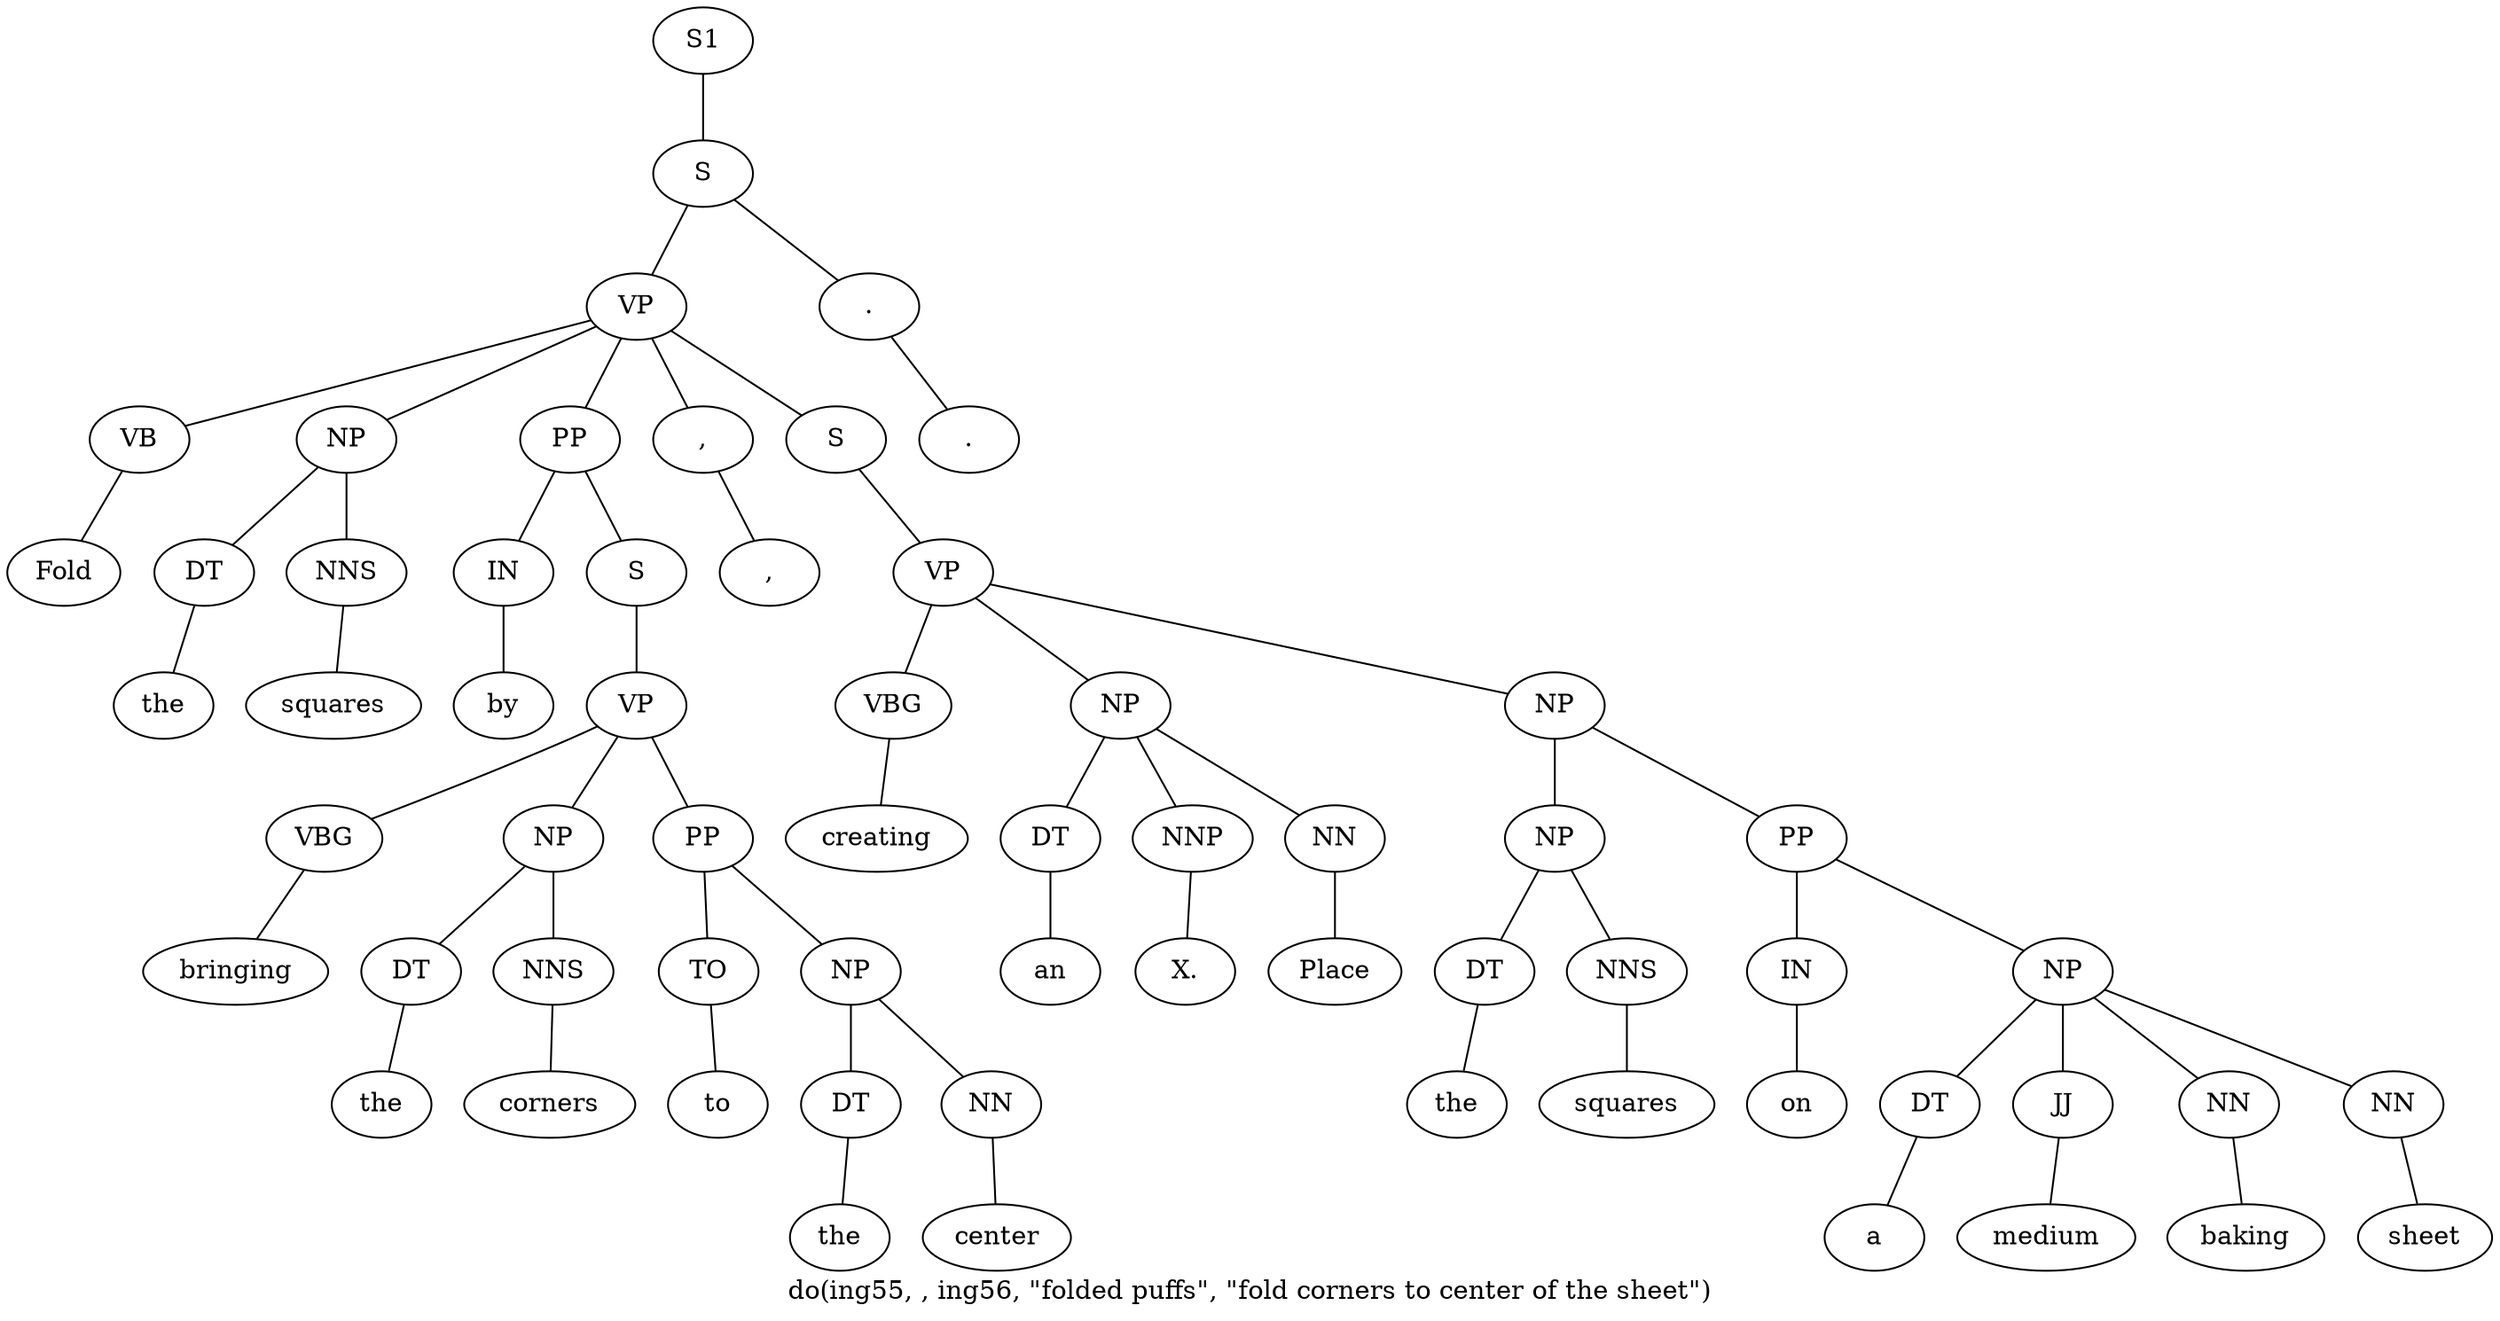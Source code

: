 graph SyntaxGraph {
	label = "do(ing55, , ing56, \"folded puffs\", \"fold corners to center of the sheet\")";
	Node0 [label="S1"];
	Node1 [label="S"];
	Node2 [label="VP"];
	Node3 [label="VB"];
	Node4 [label="Fold"];
	Node5 [label="NP"];
	Node6 [label="DT"];
	Node7 [label="the"];
	Node8 [label="NNS"];
	Node9 [label="squares"];
	Node10 [label="PP"];
	Node11 [label="IN"];
	Node12 [label="by"];
	Node13 [label="S"];
	Node14 [label="VP"];
	Node15 [label="VBG"];
	Node16 [label="bringing"];
	Node17 [label="NP"];
	Node18 [label="DT"];
	Node19 [label="the"];
	Node20 [label="NNS"];
	Node21 [label="corners"];
	Node22 [label="PP"];
	Node23 [label="TO"];
	Node24 [label="to"];
	Node25 [label="NP"];
	Node26 [label="DT"];
	Node27 [label="the"];
	Node28 [label="NN"];
	Node29 [label="center"];
	Node30 [label=","];
	Node31 [label=","];
	Node32 [label="S"];
	Node33 [label="VP"];
	Node34 [label="VBG"];
	Node35 [label="creating"];
	Node36 [label="NP"];
	Node37 [label="DT"];
	Node38 [label="an"];
	Node39 [label="NNP"];
	Node40 [label="X."];
	Node41 [label="NN"];
	Node42 [label="Place"];
	Node43 [label="NP"];
	Node44 [label="NP"];
	Node45 [label="DT"];
	Node46 [label="the"];
	Node47 [label="NNS"];
	Node48 [label="squares"];
	Node49 [label="PP"];
	Node50 [label="IN"];
	Node51 [label="on"];
	Node52 [label="NP"];
	Node53 [label="DT"];
	Node54 [label="a"];
	Node55 [label="JJ"];
	Node56 [label="medium"];
	Node57 [label="NN"];
	Node58 [label="baking"];
	Node59 [label="NN"];
	Node60 [label="sheet"];
	Node61 [label="."];
	Node62 [label="."];

	Node0 -- Node1;
	Node1 -- Node2;
	Node1 -- Node61;
	Node2 -- Node3;
	Node2 -- Node5;
	Node2 -- Node10;
	Node2 -- Node30;
	Node2 -- Node32;
	Node3 -- Node4;
	Node5 -- Node6;
	Node5 -- Node8;
	Node6 -- Node7;
	Node8 -- Node9;
	Node10 -- Node11;
	Node10 -- Node13;
	Node11 -- Node12;
	Node13 -- Node14;
	Node14 -- Node15;
	Node14 -- Node17;
	Node14 -- Node22;
	Node15 -- Node16;
	Node17 -- Node18;
	Node17 -- Node20;
	Node18 -- Node19;
	Node20 -- Node21;
	Node22 -- Node23;
	Node22 -- Node25;
	Node23 -- Node24;
	Node25 -- Node26;
	Node25 -- Node28;
	Node26 -- Node27;
	Node28 -- Node29;
	Node30 -- Node31;
	Node32 -- Node33;
	Node33 -- Node34;
	Node33 -- Node36;
	Node33 -- Node43;
	Node34 -- Node35;
	Node36 -- Node37;
	Node36 -- Node39;
	Node36 -- Node41;
	Node37 -- Node38;
	Node39 -- Node40;
	Node41 -- Node42;
	Node43 -- Node44;
	Node43 -- Node49;
	Node44 -- Node45;
	Node44 -- Node47;
	Node45 -- Node46;
	Node47 -- Node48;
	Node49 -- Node50;
	Node49 -- Node52;
	Node50 -- Node51;
	Node52 -- Node53;
	Node52 -- Node55;
	Node52 -- Node57;
	Node52 -- Node59;
	Node53 -- Node54;
	Node55 -- Node56;
	Node57 -- Node58;
	Node59 -- Node60;
	Node61 -- Node62;
}